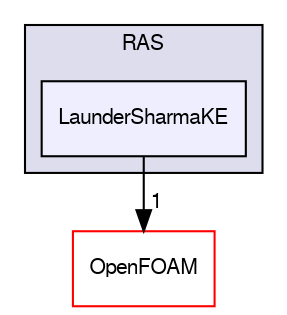 digraph "src/turbulenceModels/incompressible/RAS/LaunderSharmaKE" {
  bgcolor=transparent;
  compound=true
  node [ fontsize="10", fontname="FreeSans"];
  edge [ labelfontsize="10", labelfontname="FreeSans"];
  subgraph clusterdir_dcb808b1162c061e4ccc93d1355da308 {
    graph [ bgcolor="#ddddee", pencolor="black", label="RAS" fontname="FreeSans", fontsize="10", URL="dir_dcb808b1162c061e4ccc93d1355da308.html"]
  dir_bc99f9fd36a8554ea4d9e96c14e6f8ff [shape=box, label="LaunderSharmaKE", style="filled", fillcolor="#eeeeff", pencolor="black", URL="dir_bc99f9fd36a8554ea4d9e96c14e6f8ff.html"];
  }
  dir_c5473ff19b20e6ec4dfe5c310b3778a8 [shape=box label="OpenFOAM" color="red" URL="dir_c5473ff19b20e6ec4dfe5c310b3778a8.html"];
  dir_bc99f9fd36a8554ea4d9e96c14e6f8ff->dir_c5473ff19b20e6ec4dfe5c310b3778a8 [headlabel="1", labeldistance=1.5 headhref="dir_002934_001732.html"];
}
